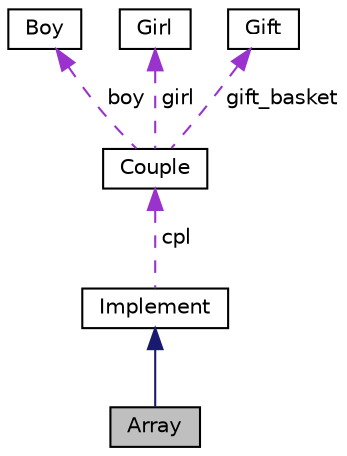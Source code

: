 digraph "Array"
{
  edge [fontname="Helvetica",fontsize="10",labelfontname="Helvetica",labelfontsize="10"];
  node [fontname="Helvetica",fontsize="10",shape=record];
  Node1 [label="Array",height=0.2,width=0.4,color="black", fillcolor="grey75", style="filled", fontcolor="black"];
  Node2 -> Node1 [dir="back",color="midnightblue",fontsize="10",style="solid",fontname="Helvetica"];
  Node2 [label="Implement",height=0.2,width=0.4,color="black", fillcolor="white", style="filled",URL="$classImplement.html",tooltip="CLASS Implement containing member function to implement ques 7. "];
  Node3 -> Node2 [dir="back",color="darkorchid3",fontsize="10",style="dashed",label=" cpl" ,fontname="Helvetica"];
  Node3 [label="Couple",height=0.2,width=0.4,color="black", fillcolor="white", style="filled",URL="$classCouple.html",tooltip="CLASS COUPLE containing attributes and member functions of couples. "];
  Node4 -> Node3 [dir="back",color="darkorchid3",fontsize="10",style="dashed",label=" boy" ,fontname="Helvetica"];
  Node4 [label="Boy",height=0.2,width=0.4,color="black", fillcolor="white", style="filled",URL="$classBoy.html",tooltip="CLASS BOY containing attributes and member function of boys. "];
  Node5 -> Node3 [dir="back",color="darkorchid3",fontsize="10",style="dashed",label=" girl" ,fontname="Helvetica"];
  Node5 [label="Girl",height=0.2,width=0.4,color="black", fillcolor="white", style="filled",URL="$classGirl.html",tooltip="CLASS GIRL containing attributes and member function of girls. "];
  Node6 -> Node3 [dir="back",color="darkorchid3",fontsize="10",style="dashed",label=" gift_basket" ,fontname="Helvetica"];
  Node6 [label="Gift",height=0.2,width=0.4,color="black", fillcolor="white", style="filled",URL="$classGift.html",tooltip="CLASS GIFT containing attributes of all Gifts. "];
}
